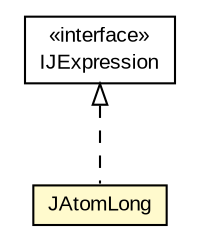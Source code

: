 #!/usr/local/bin/dot
#
# Class diagram 
# Generated by UMLGraph version 5.1 (http://www.umlgraph.org/)
#

digraph G {
	edge [fontname="arial",fontsize=10,labelfontname="arial",labelfontsize=10];
	node [fontname="arial",fontsize=10,shape=plaintext];
	nodesep=0.25;
	ranksep=0.5;
	// com.helger.jcodemodel.JAtomLong
	c8142 [label=<<table title="com.helger.jcodemodel.JAtomLong" border="0" cellborder="1" cellspacing="0" cellpadding="2" port="p" bgcolor="lemonChiffon" href="./JAtomLong.html">
		<tr><td><table border="0" cellspacing="0" cellpadding="1">
<tr><td align="center" balign="center"> JAtomLong </td></tr>
		</table></td></tr>
		</table>>, fontname="arial", fontcolor="black", fontsize=10.0];
	// com.helger.jcodemodel.IJExpression
	c8163 [label=<<table title="com.helger.jcodemodel.IJExpression" border="0" cellborder="1" cellspacing="0" cellpadding="2" port="p" href="./IJExpression.html">
		<tr><td><table border="0" cellspacing="0" cellpadding="1">
<tr><td align="center" balign="center"> &#171;interface&#187; </td></tr>
<tr><td align="center" balign="center"> IJExpression </td></tr>
		</table></td></tr>
		</table>>, fontname="arial", fontcolor="black", fontsize=10.0];
	//com.helger.jcodemodel.JAtomLong implements com.helger.jcodemodel.IJExpression
	c8163:p -> c8142:p [dir=back,arrowtail=empty,style=dashed];
}

